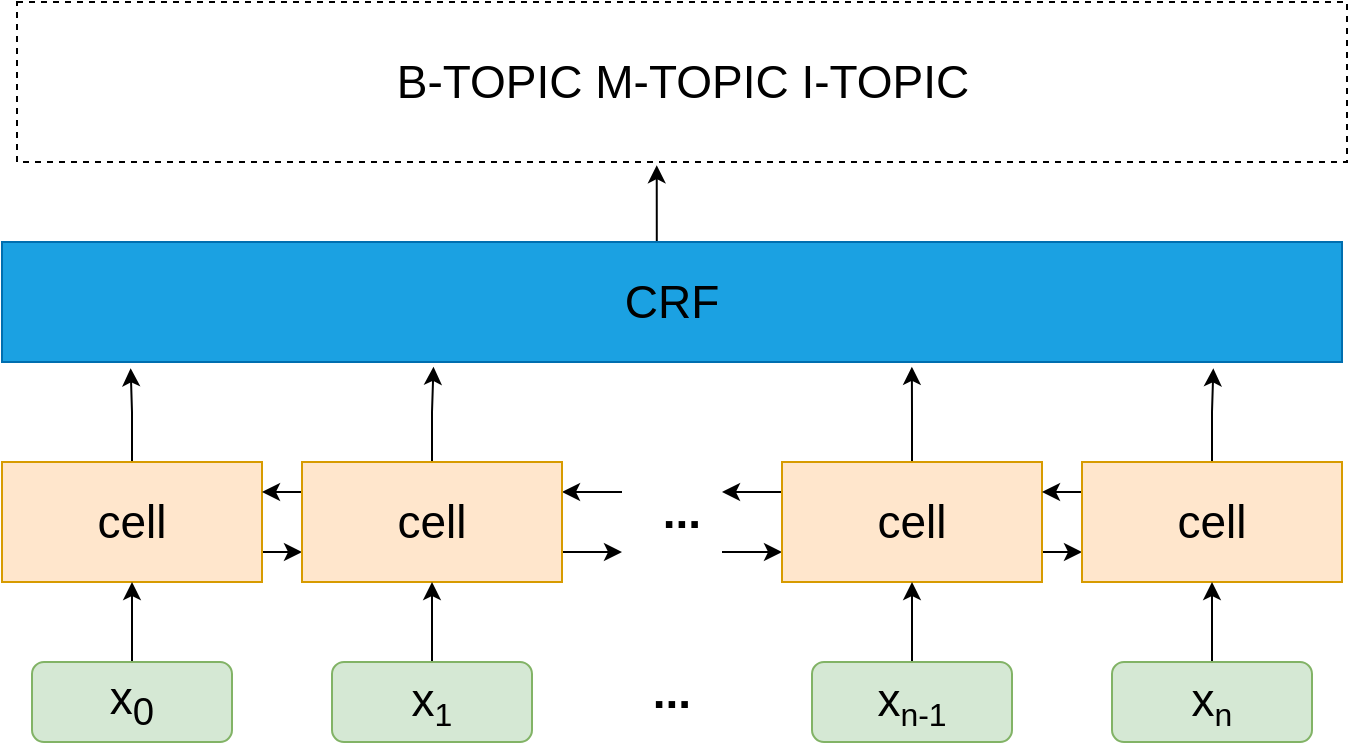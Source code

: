 <mxfile version="15.9.1" type="github">
  <diagram id="O8fMXsPhSYHXZ5gVg-el" name="Page-1">
    <mxGraphModel dx="1038" dy="544" grid="1" gridSize="10" guides="1" tooltips="1" connect="1" arrows="1" fold="1" page="1" pageScale="1" pageWidth="827" pageHeight="1169" math="0" shadow="0">
      <root>
        <mxCell id="0" />
        <mxCell id="1" parent="0" />
        <mxCell id="E94o1vfJvXE0FjkTLuiu-6" style="edgeStyle=orthogonalEdgeStyle;rounded=0;orthogonalLoop=1;jettySize=auto;html=1;exitX=1;exitY=0.75;exitDx=0;exitDy=0;entryX=0;entryY=0.75;entryDx=0;entryDy=0;" edge="1" parent="1" source="E94o1vfJvXE0FjkTLuiu-1" target="E94o1vfJvXE0FjkTLuiu-2">
          <mxGeometry relative="1" as="geometry" />
        </mxCell>
        <mxCell id="E94o1vfJvXE0FjkTLuiu-18" style="edgeStyle=orthogonalEdgeStyle;rounded=0;orthogonalLoop=1;jettySize=auto;html=1;exitX=1;exitY=0.25;exitDx=0;exitDy=0;fontSize=23;entryX=1;entryY=0.25;entryDx=0;entryDy=0;" edge="1" parent="1" target="E94o1vfJvXE0FjkTLuiu-2">
          <mxGeometry relative="1" as="geometry">
            <mxPoint x="370" y="765" as="sourcePoint" />
          </mxGeometry>
        </mxCell>
        <mxCell id="E94o1vfJvXE0FjkTLuiu-23" style="edgeStyle=orthogonalEdgeStyle;rounded=0;orthogonalLoop=1;jettySize=auto;html=1;exitX=0.5;exitY=0;exitDx=0;exitDy=0;entryX=0.096;entryY=1.053;entryDx=0;entryDy=0;entryPerimeter=0;fontSize=23;" edge="1" parent="1" source="E94o1vfJvXE0FjkTLuiu-1" target="E94o1vfJvXE0FjkTLuiu-22">
          <mxGeometry relative="1" as="geometry" />
        </mxCell>
        <mxCell id="E94o1vfJvXE0FjkTLuiu-1" value="&lt;font style=&quot;font-size: 23px&quot;&gt;cell&lt;/font&gt;" style="rounded=0;whiteSpace=wrap;html=1;fillColor=#ffe6cc;strokeColor=#d79b00;" vertex="1" parent="1">
          <mxGeometry x="60" y="750" width="130" height="60" as="geometry" />
        </mxCell>
        <mxCell id="E94o1vfJvXE0FjkTLuiu-7" style="edgeStyle=orthogonalEdgeStyle;rounded=0;orthogonalLoop=1;jettySize=auto;html=1;exitX=0;exitY=0.25;exitDx=0;exitDy=0;entryX=1;entryY=0.25;entryDx=0;entryDy=0;" edge="1" parent="1" source="E94o1vfJvXE0FjkTLuiu-2" target="E94o1vfJvXE0FjkTLuiu-1">
          <mxGeometry relative="1" as="geometry" />
        </mxCell>
        <mxCell id="E94o1vfJvXE0FjkTLuiu-13" style="edgeStyle=orthogonalEdgeStyle;rounded=0;orthogonalLoop=1;jettySize=auto;html=1;exitX=1;exitY=0.75;exitDx=0;exitDy=0;fontSize=23;" edge="1" parent="1" source="E94o1vfJvXE0FjkTLuiu-2">
          <mxGeometry relative="1" as="geometry">
            <mxPoint x="370" y="795" as="targetPoint" />
          </mxGeometry>
        </mxCell>
        <mxCell id="E94o1vfJvXE0FjkTLuiu-24" style="edgeStyle=orthogonalEdgeStyle;rounded=0;orthogonalLoop=1;jettySize=auto;html=1;exitX=0.5;exitY=0;exitDx=0;exitDy=0;entryX=0.322;entryY=1.04;entryDx=0;entryDy=0;entryPerimeter=0;fontSize=23;" edge="1" parent="1" source="E94o1vfJvXE0FjkTLuiu-2" target="E94o1vfJvXE0FjkTLuiu-22">
          <mxGeometry relative="1" as="geometry" />
        </mxCell>
        <mxCell id="E94o1vfJvXE0FjkTLuiu-2" value="&lt;span style=&quot;font-size: 23px&quot;&gt;cell&lt;/span&gt;" style="rounded=0;whiteSpace=wrap;html=1;fillColor=#ffe6cc;strokeColor=#d79b00;" vertex="1" parent="1">
          <mxGeometry x="210" y="750" width="130" height="60" as="geometry" />
        </mxCell>
        <mxCell id="E94o1vfJvXE0FjkTLuiu-15" style="edgeStyle=orthogonalEdgeStyle;rounded=0;orthogonalLoop=1;jettySize=auto;html=1;exitX=1;exitY=0.75;exitDx=0;exitDy=0;entryX=0;entryY=0.75;entryDx=0;entryDy=0;fontSize=23;" edge="1" parent="1" source="E94o1vfJvXE0FjkTLuiu-8" target="E94o1vfJvXE0FjkTLuiu-11">
          <mxGeometry relative="1" as="geometry" />
        </mxCell>
        <mxCell id="E94o1vfJvXE0FjkTLuiu-20" style="edgeStyle=orthogonalEdgeStyle;rounded=0;orthogonalLoop=1;jettySize=auto;html=1;exitX=0;exitY=0.25;exitDx=0;exitDy=0;fontSize=23;" edge="1" parent="1" source="E94o1vfJvXE0FjkTLuiu-8">
          <mxGeometry relative="1" as="geometry">
            <mxPoint x="420" y="765" as="targetPoint" />
          </mxGeometry>
        </mxCell>
        <mxCell id="E94o1vfJvXE0FjkTLuiu-21" style="edgeStyle=orthogonalEdgeStyle;rounded=0;orthogonalLoop=1;jettySize=auto;html=1;exitX=0;exitY=0.75;exitDx=0;exitDy=0;fontSize=23;entryX=0;entryY=0.75;entryDx=0;entryDy=0;" edge="1" parent="1" target="E94o1vfJvXE0FjkTLuiu-8">
          <mxGeometry relative="1" as="geometry">
            <mxPoint x="420" y="795" as="sourcePoint" />
          </mxGeometry>
        </mxCell>
        <mxCell id="E94o1vfJvXE0FjkTLuiu-25" style="edgeStyle=orthogonalEdgeStyle;rounded=0;orthogonalLoop=1;jettySize=auto;html=1;exitX=0.5;exitY=0;exitDx=0;exitDy=0;entryX=0.679;entryY=1.04;entryDx=0;entryDy=0;entryPerimeter=0;fontSize=23;" edge="1" parent="1" source="E94o1vfJvXE0FjkTLuiu-8" target="E94o1vfJvXE0FjkTLuiu-22">
          <mxGeometry relative="1" as="geometry" />
        </mxCell>
        <mxCell id="E94o1vfJvXE0FjkTLuiu-8" value="&lt;span style=&quot;font-size: 23px&quot;&gt;cell&lt;/span&gt;" style="rounded=0;whiteSpace=wrap;html=1;fillColor=#ffe6cc;strokeColor=#d79b00;" vertex="1" parent="1">
          <mxGeometry x="450" y="750" width="130" height="60" as="geometry" />
        </mxCell>
        <mxCell id="E94o1vfJvXE0FjkTLuiu-16" style="edgeStyle=orthogonalEdgeStyle;rounded=0;orthogonalLoop=1;jettySize=auto;html=1;exitX=0;exitY=0.25;exitDx=0;exitDy=0;entryX=1;entryY=0.25;entryDx=0;entryDy=0;fontSize=23;" edge="1" parent="1" source="E94o1vfJvXE0FjkTLuiu-11" target="E94o1vfJvXE0FjkTLuiu-8">
          <mxGeometry relative="1" as="geometry" />
        </mxCell>
        <mxCell id="E94o1vfJvXE0FjkTLuiu-26" style="edgeStyle=orthogonalEdgeStyle;rounded=0;orthogonalLoop=1;jettySize=auto;html=1;exitX=0.5;exitY=0;exitDx=0;exitDy=0;entryX=0.904;entryY=1.053;entryDx=0;entryDy=0;entryPerimeter=0;fontSize=23;" edge="1" parent="1" source="E94o1vfJvXE0FjkTLuiu-11" target="E94o1vfJvXE0FjkTLuiu-22">
          <mxGeometry relative="1" as="geometry" />
        </mxCell>
        <mxCell id="E94o1vfJvXE0FjkTLuiu-11" value="&lt;span style=&quot;font-size: 23px&quot;&gt;cell&lt;/span&gt;" style="rounded=0;whiteSpace=wrap;html=1;fillColor=#ffe6cc;strokeColor=#d79b00;" vertex="1" parent="1">
          <mxGeometry x="600" y="750" width="130" height="60" as="geometry" />
        </mxCell>
        <mxCell id="E94o1vfJvXE0FjkTLuiu-12" value="&lt;b&gt;&lt;font style=&quot;font-size: 23px&quot;&gt;...&lt;/font&gt;&lt;/b&gt;" style="text;html=1;strokeColor=none;fillColor=none;align=center;verticalAlign=middle;whiteSpace=wrap;rounded=0;" vertex="1" parent="1">
          <mxGeometry x="370" y="760" width="60" height="30" as="geometry" />
        </mxCell>
        <mxCell id="E94o1vfJvXE0FjkTLuiu-41" style="edgeStyle=orthogonalEdgeStyle;rounded=0;orthogonalLoop=1;jettySize=auto;html=1;exitX=0.5;exitY=0;exitDx=0;exitDy=0;entryX=0.481;entryY=1.02;entryDx=0;entryDy=0;entryPerimeter=0;fontSize=23;fontColor=#000000;" edge="1" parent="1" source="E94o1vfJvXE0FjkTLuiu-22" target="E94o1vfJvXE0FjkTLuiu-40">
          <mxGeometry relative="1" as="geometry" />
        </mxCell>
        <mxCell id="E94o1vfJvXE0FjkTLuiu-22" value="&lt;font color=&quot;#000000&quot;&gt;CRF&lt;/font&gt;" style="rounded=0;whiteSpace=wrap;html=1;fontSize=23;fillColor=#1ba1e2;strokeColor=#006EAF;fontColor=#ffffff;" vertex="1" parent="1">
          <mxGeometry x="60" y="640" width="670" height="60" as="geometry" />
        </mxCell>
        <mxCell id="E94o1vfJvXE0FjkTLuiu-32" style="edgeStyle=orthogonalEdgeStyle;rounded=0;orthogonalLoop=1;jettySize=auto;html=1;exitX=0.5;exitY=0;exitDx=0;exitDy=0;entryX=0.5;entryY=1;entryDx=0;entryDy=0;fontSize=23;fontColor=#000000;" edge="1" parent="1" source="E94o1vfJvXE0FjkTLuiu-28" target="E94o1vfJvXE0FjkTLuiu-1">
          <mxGeometry relative="1" as="geometry" />
        </mxCell>
        <mxCell id="E94o1vfJvXE0FjkTLuiu-28" value="x&lt;sub&gt;0&lt;/sub&gt;" style="rounded=1;whiteSpace=wrap;html=1;fontSize=23;fillColor=#d5e8d4;strokeColor=#82b366;" vertex="1" parent="1">
          <mxGeometry x="75" y="850" width="100" height="40" as="geometry" />
        </mxCell>
        <mxCell id="E94o1vfJvXE0FjkTLuiu-33" style="edgeStyle=orthogonalEdgeStyle;rounded=0;orthogonalLoop=1;jettySize=auto;html=1;exitX=0.5;exitY=0;exitDx=0;exitDy=0;entryX=0.5;entryY=1;entryDx=0;entryDy=0;fontSize=23;fontColor=#000000;" edge="1" parent="1" source="E94o1vfJvXE0FjkTLuiu-29" target="E94o1vfJvXE0FjkTLuiu-2">
          <mxGeometry relative="1" as="geometry" />
        </mxCell>
        <mxCell id="E94o1vfJvXE0FjkTLuiu-29" value="x&lt;span style=&quot;font-size: 19.167px&quot;&gt;&lt;sub&gt;1&lt;/sub&gt;&lt;/span&gt;" style="rounded=1;whiteSpace=wrap;html=1;fontSize=23;fillColor=#d5e8d4;strokeColor=#82b366;" vertex="1" parent="1">
          <mxGeometry x="225" y="850" width="100" height="40" as="geometry" />
        </mxCell>
        <mxCell id="E94o1vfJvXE0FjkTLuiu-34" style="edgeStyle=orthogonalEdgeStyle;rounded=0;orthogonalLoop=1;jettySize=auto;html=1;exitX=0.5;exitY=0;exitDx=0;exitDy=0;entryX=0.5;entryY=1;entryDx=0;entryDy=0;fontSize=23;fontColor=#000000;" edge="1" parent="1" source="E94o1vfJvXE0FjkTLuiu-30" target="E94o1vfJvXE0FjkTLuiu-8">
          <mxGeometry relative="1" as="geometry" />
        </mxCell>
        <mxCell id="E94o1vfJvXE0FjkTLuiu-30" value="x&lt;span style=&quot;font-size: 19.167px&quot;&gt;&lt;sub&gt;n-1&lt;/sub&gt;&lt;/span&gt;" style="rounded=1;whiteSpace=wrap;html=1;fontSize=23;fillColor=#d5e8d4;strokeColor=#82b366;" vertex="1" parent="1">
          <mxGeometry x="465" y="850" width="100" height="40" as="geometry" />
        </mxCell>
        <mxCell id="E94o1vfJvXE0FjkTLuiu-36" style="edgeStyle=orthogonalEdgeStyle;rounded=0;orthogonalLoop=1;jettySize=auto;html=1;exitX=0.5;exitY=0;exitDx=0;exitDy=0;entryX=0.5;entryY=1;entryDx=0;entryDy=0;fontSize=23;fontColor=#000000;" edge="1" parent="1" source="E94o1vfJvXE0FjkTLuiu-31" target="E94o1vfJvXE0FjkTLuiu-11">
          <mxGeometry relative="1" as="geometry" />
        </mxCell>
        <mxCell id="E94o1vfJvXE0FjkTLuiu-31" value="x&lt;span style=&quot;font-size: 19.167px&quot;&gt;&lt;sub&gt;n&lt;/sub&gt;&lt;/span&gt;" style="rounded=1;whiteSpace=wrap;html=1;fontSize=23;fillColor=#d5e8d4;strokeColor=#82b366;" vertex="1" parent="1">
          <mxGeometry x="615" y="850" width="100" height="40" as="geometry" />
        </mxCell>
        <mxCell id="E94o1vfJvXE0FjkTLuiu-39" value="&lt;b&gt;&lt;font style=&quot;font-size: 23px&quot;&gt;...&lt;/font&gt;&lt;/b&gt;" style="text;html=1;strokeColor=none;fillColor=none;align=center;verticalAlign=middle;whiteSpace=wrap;rounded=0;" vertex="1" parent="1">
          <mxGeometry x="365" y="850" width="60" height="30" as="geometry" />
        </mxCell>
        <mxCell id="E94o1vfJvXE0FjkTLuiu-40" value="B-TOPIC M-TOPIC&amp;nbsp;I-TOPIC" style="rounded=0;whiteSpace=wrap;html=1;fontSize=23;fontColor=#000000;dashed=1;" vertex="1" parent="1">
          <mxGeometry x="67.5" y="520" width="665" height="80" as="geometry" />
        </mxCell>
      </root>
    </mxGraphModel>
  </diagram>
</mxfile>
